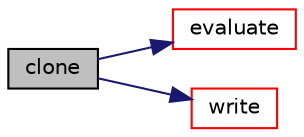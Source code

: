 digraph "clone"
{
  bgcolor="transparent";
  edge [fontname="Helvetica",fontsize="10",labelfontname="Helvetica",labelfontsize="10"];
  node [fontname="Helvetica",fontsize="10",shape=record];
  rankdir="LR";
  Node19 [label="clone",height=0.2,width=0.4,color="black", fillcolor="grey75", style="filled", fontcolor="black"];
  Node19 -> Node20 [color="midnightblue",fontsize="10",style="solid",fontname="Helvetica"];
  Node20 [label="evaluate",height=0.2,width=0.4,color="red",URL="$a27729.html#a3b59c070ab0408e3bbb21927540159f4",tooltip="Update the patch field. "];
  Node19 -> Node22 [color="midnightblue",fontsize="10",style="solid",fontname="Helvetica"];
  Node22 [label="write",height=0.2,width=0.4,color="red",URL="$a27729.html#a293fdfec8bdfbd5c3913ab4c9f3454ff",tooltip="Write. "];
}
